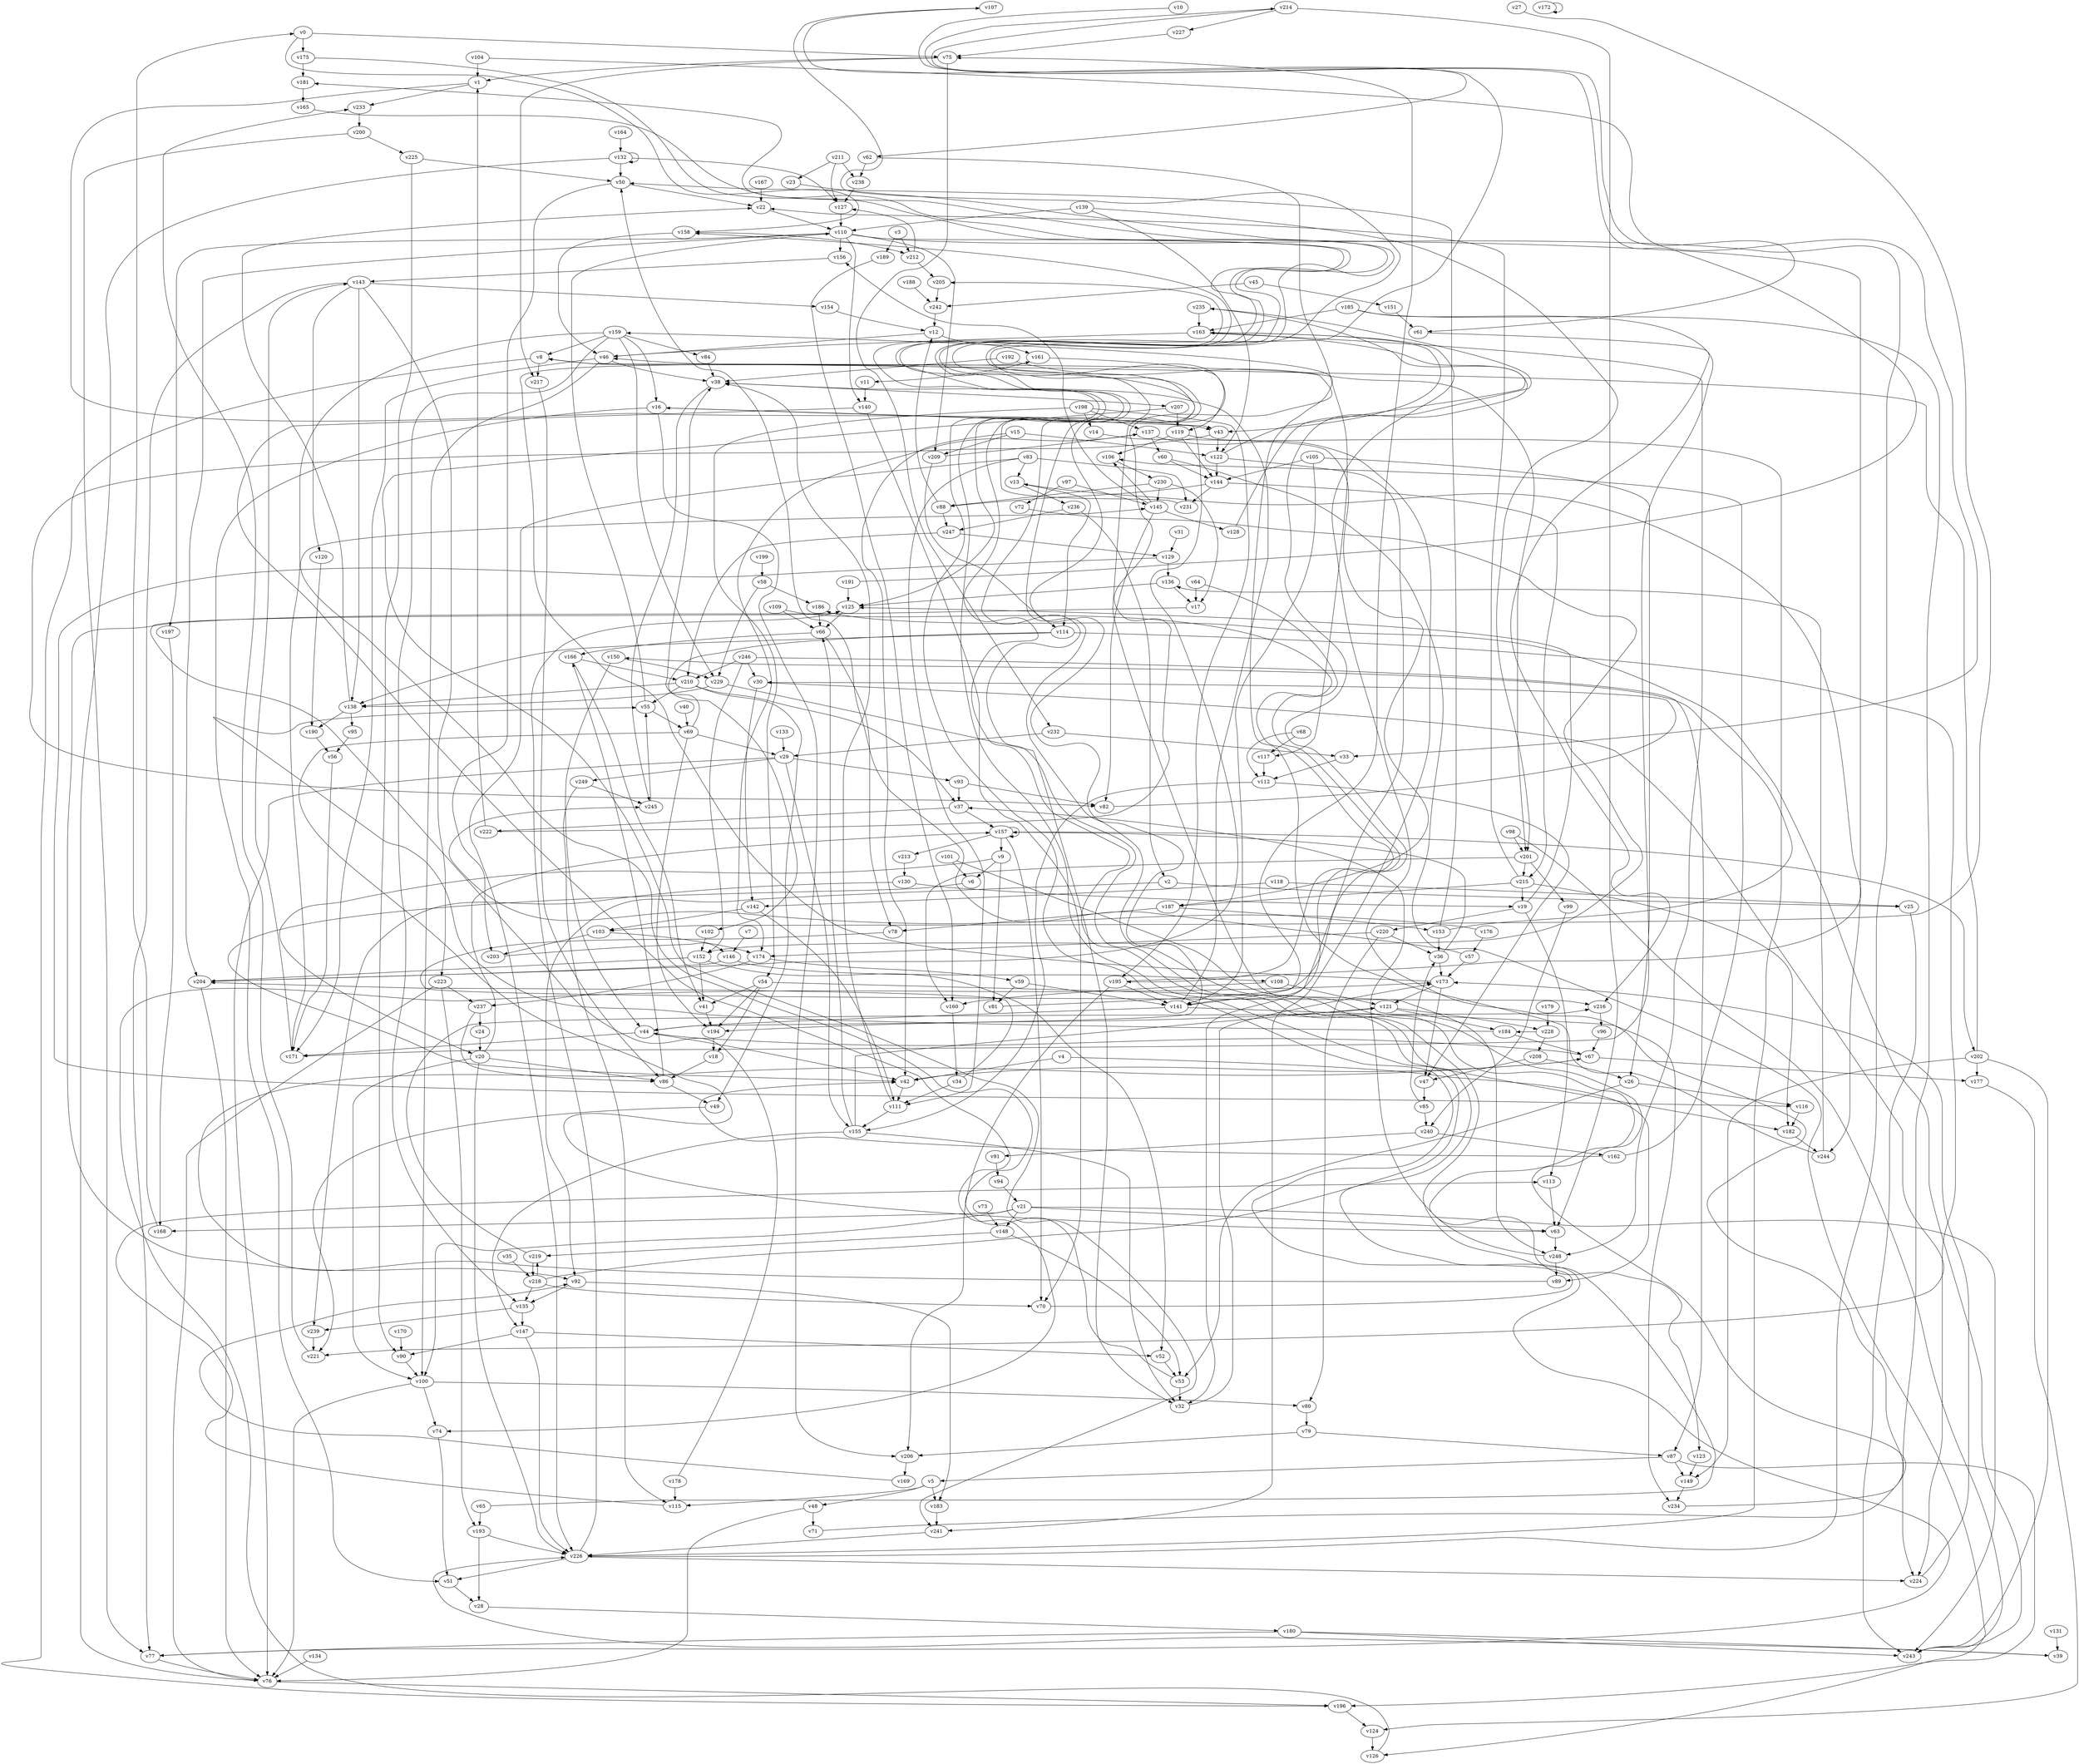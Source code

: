 // Benchmark game 362 - 250 vertices
// time_bound: 26
// targets: v139
digraph G {
    v0 [name="v0", player=0];
    v1 [name="v1", player=1];
    v2 [name="v2", player=0];
    v3 [name="v3", player=1];
    v4 [name="v4", player=1];
    v5 [name="v5", player=0];
    v6 [name="v6", player=1];
    v7 [name="v7", player=0];
    v8 [name="v8", player=1];
    v9 [name="v9", player=1];
    v10 [name="v10", player=0];
    v11 [name="v11", player=0];
    v12 [name="v12", player=1];
    v13 [name="v13", player=1];
    v14 [name="v14", player=1];
    v15 [name="v15", player=0];
    v16 [name="v16", player=1];
    v17 [name="v17", player=1];
    v18 [name="v18", player=0];
    v19 [name="v19", player=0];
    v20 [name="v20", player=1];
    v21 [name="v21", player=1];
    v22 [name="v22", player=1];
    v23 [name="v23", player=0];
    v24 [name="v24", player=1];
    v25 [name="v25", player=0];
    v26 [name="v26", player=1];
    v27 [name="v27", player=0];
    v28 [name="v28", player=1];
    v29 [name="v29", player=1];
    v30 [name="v30", player=0];
    v31 [name="v31", player=0];
    v32 [name="v32", player=0];
    v33 [name="v33", player=0];
    v34 [name="v34", player=0];
    v35 [name="v35", player=1];
    v36 [name="v36", player=1];
    v37 [name="v37", player=1];
    v38 [name="v38", player=0];
    v39 [name="v39", player=0];
    v40 [name="v40", player=0];
    v41 [name="v41", player=1];
    v42 [name="v42", player=0];
    v43 [name="v43", player=1];
    v44 [name="v44", player=0];
    v45 [name="v45", player=0];
    v46 [name="v46", player=1];
    v47 [name="v47", player=1];
    v48 [name="v48", player=1];
    v49 [name="v49", player=0];
    v50 [name="v50", player=0];
    v51 [name="v51", player=1];
    v52 [name="v52", player=0];
    v53 [name="v53", player=0];
    v54 [name="v54", player=1];
    v55 [name="v55", player=1];
    v56 [name="v56", player=1];
    v57 [name="v57", player=1];
    v58 [name="v58", player=1];
    v59 [name="v59", player=0];
    v60 [name="v60", player=1];
    v61 [name="v61", player=0];
    v62 [name="v62", player=1];
    v63 [name="v63", player=1];
    v64 [name="v64", player=1];
    v65 [name="v65", player=1];
    v66 [name="v66", player=0];
    v67 [name="v67", player=1];
    v68 [name="v68", player=1];
    v69 [name="v69", player=0];
    v70 [name="v70", player=1];
    v71 [name="v71", player=1];
    v72 [name="v72", player=1];
    v73 [name="v73", player=1];
    v74 [name="v74", player=1];
    v75 [name="v75", player=0];
    v76 [name="v76", player=1];
    v77 [name="v77", player=0];
    v78 [name="v78", player=1];
    v79 [name="v79", player=0];
    v80 [name="v80", player=1];
    v81 [name="v81", player=1];
    v82 [name="v82", player=0];
    v83 [name="v83", player=1];
    v84 [name="v84", player=0];
    v85 [name="v85", player=1];
    v86 [name="v86", player=0];
    v87 [name="v87", player=1];
    v88 [name="v88", player=1];
    v89 [name="v89", player=1];
    v90 [name="v90", player=0];
    v91 [name="v91", player=0];
    v92 [name="v92", player=1];
    v93 [name="v93", player=0];
    v94 [name="v94", player=1];
    v95 [name="v95", player=1];
    v96 [name="v96", player=0];
    v97 [name="v97", player=1];
    v98 [name="v98", player=0];
    v99 [name="v99", player=1];
    v100 [name="v100", player=1];
    v101 [name="v101", player=0];
    v102 [name="v102", player=0];
    v103 [name="v103", player=0];
    v104 [name="v104", player=1];
    v105 [name="v105", player=0];
    v106 [name="v106", player=1];
    v107 [name="v107", player=1];
    v108 [name="v108", player=0];
    v109 [name="v109", player=1];
    v110 [name="v110", player=0];
    v111 [name="v111", player=0];
    v112 [name="v112", player=1];
    v113 [name="v113", player=0];
    v114 [name="v114", player=1];
    v115 [name="v115", player=1];
    v116 [name="v116", player=0];
    v117 [name="v117", player=0];
    v118 [name="v118", player=0];
    v119 [name="v119", player=0];
    v120 [name="v120", player=1];
    v121 [name="v121", player=1];
    v122 [name="v122", player=1];
    v123 [name="v123", player=1];
    v124 [name="v124", player=1];
    v125 [name="v125", player=1];
    v126 [name="v126", player=1];
    v127 [name="v127", player=0];
    v128 [name="v128", player=1];
    v129 [name="v129", player=1];
    v130 [name="v130", player=0];
    v131 [name="v131", player=1];
    v132 [name="v132", player=1];
    v133 [name="v133", player=0];
    v134 [name="v134", player=1];
    v135 [name="v135", player=0];
    v136 [name="v136", player=0];
    v137 [name="v137", player=0];
    v138 [name="v138", player=0];
    v139 [name="v139", player=0, target=1];
    v140 [name="v140", player=0];
    v141 [name="v141", player=1];
    v142 [name="v142", player=0];
    v143 [name="v143", player=0];
    v144 [name="v144", player=0];
    v145 [name="v145", player=1];
    v146 [name="v146", player=0];
    v147 [name="v147", player=1];
    v148 [name="v148", player=0];
    v149 [name="v149", player=0];
    v150 [name="v150", player=1];
    v151 [name="v151", player=0];
    v152 [name="v152", player=1];
    v153 [name="v153", player=0];
    v154 [name="v154", player=0];
    v155 [name="v155", player=1];
    v156 [name="v156", player=0];
    v157 [name="v157", player=0];
    v158 [name="v158", player=1];
    v159 [name="v159", player=1];
    v160 [name="v160", player=1];
    v161 [name="v161", player=0];
    v162 [name="v162", player=0];
    v163 [name="v163", player=0];
    v164 [name="v164", player=1];
    v165 [name="v165", player=0];
    v166 [name="v166", player=1];
    v167 [name="v167", player=0];
    v168 [name="v168", player=1];
    v169 [name="v169", player=0];
    v170 [name="v170", player=1];
    v171 [name="v171", player=0];
    v172 [name="v172", player=0];
    v173 [name="v173", player=0];
    v174 [name="v174", player=1];
    v175 [name="v175", player=0];
    v176 [name="v176", player=1];
    v177 [name="v177", player=1];
    v178 [name="v178", player=0];
    v179 [name="v179", player=1];
    v180 [name="v180", player=0];
    v181 [name="v181", player=1];
    v182 [name="v182", player=1];
    v183 [name="v183", player=1];
    v184 [name="v184", player=1];
    v185 [name="v185", player=0];
    v186 [name="v186", player=0];
    v187 [name="v187", player=0];
    v188 [name="v188", player=0];
    v189 [name="v189", player=1];
    v190 [name="v190", player=0];
    v191 [name="v191", player=0];
    v192 [name="v192", player=0];
    v193 [name="v193", player=0];
    v194 [name="v194", player=0];
    v195 [name="v195", player=1];
    v196 [name="v196", player=0];
    v197 [name="v197", player=0];
    v198 [name="v198", player=1];
    v199 [name="v199", player=0];
    v200 [name="v200", player=1];
    v201 [name="v201", player=0];
    v202 [name="v202", player=1];
    v203 [name="v203", player=0];
    v204 [name="v204", player=0];
    v205 [name="v205", player=1];
    v206 [name="v206", player=0];
    v207 [name="v207", player=1];
    v208 [name="v208", player=0];
    v209 [name="v209", player=0];
    v210 [name="v210", player=1];
    v211 [name="v211", player=0];
    v212 [name="v212", player=0];
    v213 [name="v213", player=0];
    v214 [name="v214", player=0];
    v215 [name="v215", player=0];
    v216 [name="v216", player=1];
    v217 [name="v217", player=0];
    v218 [name="v218", player=1];
    v219 [name="v219", player=1];
    v220 [name="v220", player=0];
    v221 [name="v221", player=1];
    v222 [name="v222", player=0];
    v223 [name="v223", player=1];
    v224 [name="v224", player=0];
    v225 [name="v225", player=1];
    v226 [name="v226", player=1];
    v227 [name="v227", player=1];
    v228 [name="v228", player=1];
    v229 [name="v229", player=1];
    v230 [name="v230", player=0];
    v231 [name="v231", player=1];
    v232 [name="v232", player=0];
    v233 [name="v233", player=1];
    v234 [name="v234", player=1];
    v235 [name="v235", player=0];
    v236 [name="v236", player=1];
    v237 [name="v237", player=1];
    v238 [name="v238", player=0];
    v239 [name="v239", player=0];
    v240 [name="v240", player=0];
    v241 [name="v241", player=1];
    v242 [name="v242", player=1];
    v243 [name="v243", player=1];
    v244 [name="v244", player=0];
    v245 [name="v245", player=0];
    v246 [name="v246", player=0];
    v247 [name="v247", player=0];
    v248 [name="v248", player=0];
    v249 [name="v249", player=1];

    v0 -> v158 [constraint="t >= 5"];
    v1 -> v43 [constraint="t mod 5 == 0"];
    v2 -> v25;
    v3 -> v212;
    v4 -> v42;
    v5 -> v48;
    v6 -> v42 [constraint="t >= 4"];
    v7 -> v146;
    v8 -> v217;
    v9 -> v20 [constraint="t < 5"];
    v10 -> v44 [constraint="t >= 5"];
    v11 -> v140;
    v12 -> v161;
    v13 -> v114;
    v14 -> v187 [constraint="t mod 2 == 0"];
    v15 -> v122;
    v16 -> v206;
    v17 -> v92 [constraint="t mod 4 == 2"];
    v18 -> v86;
    v19 -> v125;
    v20 -> v86;
    v21 -> v100;
    v22 -> v110;
    v23 -> v77 [constraint="t mod 3 == 1"];
    v24 -> v20;
    v25 -> v243;
    v26 -> v53;
    v27 -> v103 [constraint="t >= 2"];
    v28 -> v180;
    v29 -> v93;
    v30 -> v221 [constraint="t >= 3"];
    v31 -> v129;
    v32 -> v173;
    v33 -> v112;
    v34 -> v204 [constraint="t < 10"];
    v35 -> v218;
    v36 -> v173;
    v37 -> v222;
    v38 -> v245;
    v39 -> v226 [constraint="t >= 5"];
    v40 -> v69;
    v41 -> v194;
    v42 -> v111;
    v43 -> v82 [constraint="t >= 5"];
    v44 -> v42;
    v45 -> v151;
    v46 -> v171;
    v47 -> v85;
    v48 -> v71;
    v49 -> v221 [constraint="t < 11"];
    v50 -> v203;
    v51 -> v28;
    v52 -> v53;
    v53 -> v145 [constraint="t mod 3 == 1"];
    v54 -> v18;
    v55 -> v110;
    v56 -> v171;
    v57 -> v50 [constraint="t mod 3 == 1"];
    v58 -> v186;
    v59 -> v141;
    v60 -> v126 [constraint="t mod 5 == 1"];
    v61 -> v171 [constraint="t mod 5 == 1"];
    v62 -> v238;
    v63 -> v248;
    v64 -> v141 [constraint="t mod 5 == 4"];
    v65 -> v107 [constraint="t >= 1"];
    v66 -> v166;
    v67 -> v44 [constraint="t < 12"];
    v68 -> v112;
    v69 -> v63 [constraint="t < 11"];
    v70 -> v205 [constraint="t mod 5 == 3"];
    v71 -> v8 [constraint="t >= 3"];
    v72 -> v152 [constraint="t < 11"];
    v73 -> v148;
    v74 -> v51;
    v75 -> v217;
    v76 -> v196;
    v77 -> v76;
    v78 -> v216 [constraint="t mod 3 == 2"];
    v79 -> v87;
    v80 -> v79;
    v81 -> v163 [constraint="t >= 4"];
    v82 -> v30 [constraint="t < 11"];
    v83 -> v226;
    v84 -> v38;
    v85 -> v240;
    v86 -> v49;
    v87 -> v5;
    v88 -> v12;
    v89 -> v67 [constraint="t < 10"];
    v90 -> v100;
    v91 -> v94;
    v92 -> v183;
    v93 -> v37;
    v94 -> v21;
    v95 -> v56;
    v96 -> v67;
    v97 -> v145;
    v98 -> v243 [constraint="t >= 4"];
    v99 -> v240;
    v100 -> v76;
    v101 -> v123 [constraint="t mod 4 == 3"];
    v102 -> v152;
    v103 -> v203;
    v104 -> v33 [constraint="t >= 3"];
    v105 -> v144;
    v106 -> v230;
    v107 -> v62 [constraint="t < 15"];
    v108 -> v160;
    v109 -> v195 [constraint="t >= 2"];
    v110 -> v197;
    v111 -> v38;
    v112 -> v155;
    v113 -> v63;
    v114 -> v102 [constraint="t < 11"];
    v115 -> v113 [constraint="t < 13"];
    v116 -> v182;
    v117 -> v112;
    v118 -> v25;
    v119 -> v106;
    v120 -> v190;
    v121 -> v228;
    v122 -> v235 [constraint="t mod 5 == 3"];
    v123 -> v149;
    v124 -> v126;
    v125 -> v66;
    v126 -> v173 [constraint="t >= 2"];
    v127 -> v110;
    v128 -> v235 [constraint="t < 12"];
    v129 -> v116 [constraint="t >= 2"];
    v130 -> v19;
    v131 -> v39;
    v132 -> v76;
    v133 -> v29;
    v134 -> v76;
    v135 -> v147;
    v136 -> v17;
    v137 -> v241;
    v138 -> v95;
    v139 -> v201 [constraint="t < 14"];
    v140 -> v74 [constraint="t >= 1"];
    v141 -> v234;
    v142 -> v103;
    v143 -> v138;
    v144 -> v231;
    v145 -> v156;
    v146 -> v204;
    v147 -> v52;
    v148 -> v53;
    v149 -> v234;
    v150 -> v229;
    v151 -> v61;
    v152 -> v52;
    v153 -> v150 [constraint="t < 8"];
    v154 -> v12;
    v155 -> v121;
    v156 -> v143;
    v157 -> v157 [constraint="t mod 2 == 0"];
    v158 -> v46;
    v159 -> v16;
    v160 -> v34;
    v161 -> v11;
    v162 -> v42 [constraint="t < 11"];
    v163 -> v43 [constraint="t < 13"];
    v164 -> v132;
    v165 -> v182 [constraint="t >= 2"];
    v166 -> v41;
    v167 -> v22;
    v168 -> v0;
    v169 -> v92 [constraint="t >= 4"];
    v170 -> v90;
    v171 -> v143;
    v172 -> v172;
    v173 -> v161 [constraint="t mod 2 == 0"];
    v174 -> v237;
    v175 -> v125 [constraint="t >= 4"];
    v176 -> v245 [constraint="t mod 4 == 3"];
    v177 -> v124;
    v178 -> v125 [constraint="t >= 3"];
    v179 -> v228;
    v180 -> v77;
    v181 -> v165;
    v182 -> v244;
    v183 -> v241;
    v184 -> v55 [constraint="t >= 4"];
    v185 -> v216 [constraint="t < 9"];
    v186 -> v66;
    v187 -> v78;
    v188 -> v242;
    v189 -> v160;
    v190 -> v56;
    v191 -> v214 [constraint="t < 13"];
    v192 -> v201;
    v193 -> v28;
    v194 -> v18;
    v195 -> v13 [constraint="t mod 2 == 0"];
    v196 -> v124;
    v197 -> v168;
    v198 -> v14;
    v199 -> v58;
    v200 -> v77;
    v201 -> v160;
    v202 -> v177;
    v203 -> v146 [constraint="t >= 5"];
    v204 -> v16 [constraint="t mod 2 == 0"];
    v205 -> v242;
    v206 -> v169;
    v207 -> v241 [constraint="t mod 4 == 2"];
    v208 -> v47;
    v209 -> v137 [constraint="t >= 5"];
    v210 -> v37;
    v211 -> v127 [constraint="t >= 1"];
    v212 -> v127 [constraint="t mod 4 == 0"];
    v213 -> v130;
    v214 -> v61 [constraint="t < 7"];
    v215 -> v182;
    v216 -> v96;
    v217 -> v86;
    v218 -> v158 [constraint="t mod 4 == 2"];
    v219 -> v216 [constraint="t >= 1"];
    v220 -> v174;
    v221 -> v233;
    v222 -> v8 [constraint="t >= 3"];
    v223 -> v237;
    v224 -> v173;
    v225 -> v90;
    v226 -> v125;
    v227 -> v75;
    v228 -> v184 [constraint="t >= 4"];
    v229 -> v32;
    v230 -> v88;
    v231 -> v181 [constraint="t >= 5"];
    v232 -> v29;
    v233 -> v200;
    v234 -> v163 [constraint="t >= 4"];
    v235 -> v163;
    v236 -> v247;
    v237 -> v86 [constraint="t mod 4 == 3"];
    v238 -> v127;
    v239 -> v221;
    v240 -> v162;
    v241 -> v226;
    v242 -> v12;
    v243 -> v186 [constraint="t < 12"];
    v244 -> v159 [constraint="t < 7"];
    v245 -> v55;
    v246 -> v210;
    v247 -> v129;
    v248 -> v37;
    v249 -> v115;
    v137 -> v174;
    v148 -> v219;
    v230 -> v145;
    v132 -> v50;
    v43 -> v122;
    v29 -> v76;
    v237 -> v24;
    v112 -> v47;
    v21 -> v243;
    v66 -> v78;
    v143 -> v77;
    v236 -> v2;
    v60 -> v144;
    v195 -> v206;
    v87 -> v196;
    v218 -> v70;
    v38 -> v207;
    v141 -> v38;
    v180 -> v39;
    v157 -> v70;
    v54 -> v248;
    v220 -> v80;
    v121 -> v184;
    v8 -> v196;
    v37 -> v157;
    v15 -> v209;
    v20 -> v100;
    v226 -> v224;
    v16 -> v43;
    v228 -> v208;
    v214 -> v227;
    v226 -> v51;
    v143 -> v223;
    v104 -> v1;
    v69 -> v38;
    v132 -> v132;
    v225 -> v50;
    v75 -> v232;
    v5 -> v115;
    v54 -> v194;
    v161 -> v119;
    v93 -> v82;
    v139 -> v110;
    v144 -> v215;
    v118 -> v142;
    v83 -> v13;
    v21 -> v63;
    v185 -> v224;
    v204 -> v76;
    v19 -> v220;
    v138 -> v190;
    v58 -> v229;
    v192 -> v38;
    v211 -> v238;
    v109 -> v66;
    v244 -> v136;
    v110 -> v244;
    v246 -> v152;
    v208 -> v26;
    v211 -> v23;
    v158 -> v212;
    v114 -> v224;
    v146 -> v108;
    v135 -> v239;
    v64 -> v17;
    v222 -> v1;
    v100 -> v74;
    v57 -> v173;
    v215 -> v19;
    v212 -> v205;
    v246 -> v87;
    v201 -> v215;
    v50 -> v22;
    v141 -> v44;
    v100 -> v80;
    v79 -> v206;
    v249 -> v245;
    v85 -> v36;
    v147 -> v226;
    v88 -> v247;
    v139 -> v122;
    v202 -> v243;
    v215 -> v22;
    v110 -> v204;
    v129 -> v136;
    v173 -> v121;
    v198 -> v195;
    v207 -> v119;
    v198 -> v137;
    v16 -> v51;
    v155 -> v66;
    v147 -> v90;
    v110 -> v209;
    v157 -> v213;
    v141 -> v75;
    v143 -> v154;
    v218 -> v219;
    v185 -> v163;
    v0 -> v175;
    v152 -> v204;
    v200 -> v225;
    v53 -> v32;
    v187 -> v153;
    v159 -> v8;
    v144 -> v88;
    v26 -> v116;
    v21 -> v148;
    v223 -> v193;
    v30 -> v142;
    v62 -> v117;
    v223 -> v76;
    v3 -> v189;
    v55 -> v69;
    v202 -> v46;
    v166 -> v210;
    v159 -> v135;
    v157 -> v202;
    v83 -> v111;
    v140 -> v70;
    v4 -> v89;
    v153 -> v36;
    v202 -> v149;
    v209 -> v114;
    v29 -> v249;
    v218 -> v135;
    v5 -> v183;
    v191 -> v125;
    v137 -> v60;
    v142 -> v111;
    v108 -> v121;
    v122 -> v32;
    v230 -> v17;
    v83 -> v231;
    v201 -> v99;
    v132 -> v127;
    v12 -> v46;
    v248 -> v89;
    v19 -> v113;
    v110 -> v140;
    v2 -> v92;
    v87 -> v149;
    v247 -> v210;
    v150 -> v44;
    v178 -> v115;
    v210 -> v138;
    v229 -> v138;
    v246 -> v30;
    v163 -> v46;
    v105 -> v141;
    v21 -> v168;
    v20 -> v157;
    v54 -> v41;
    v110 -> v226;
    v155 -> v147;
    v48 -> v76;
    v176 -> v57;
    v143 -> v120;
    v157 -> v9;
    v159 -> v84;
    v97 -> v72;
    v59 -> v81;
    v98 -> v201;
    v1 -> v233;
    v214 -> v63;
    v198 -> v54;
    v232 -> v33;
    v68 -> v117;
    v75 -> v1;
    v86 -> v166;
    v193 -> v226;
    v159 -> v171;
    v175 -> v181;
    v145 -> v106;
    v69 -> v194;
    v119 -> v226;
    v15 -> v42;
    v174 -> v59;
    v34 -> v111;
    v184 -> v67;
    v136 -> v125;
    v36 -> v157;
    v162 -> v106;
    v46 -> v100;
    v152 -> v41;
    v210 -> v55;
    v69 -> v29;
    v153 -> v50;
    v46 -> v38;
    v101 -> v6;
    v119 -> v144;
    v13 -> v236;
    v9 -> v81;
    v159 -> v229;
    v210 -> v49;
    v114 -> v138;
    v215 -> v187;
    v67 -> v42;
    v240 -> v91;
    v155 -> v32;
    v110 -> v156;
    v219 -> v218;
    v163 -> v248;
    v44 -> v171;
    v0 -> v75;
    v173 -> v47;
    v138 -> v22;
    v145 -> v82;
    v92 -> v135;
    v20 -> v226;
    v29 -> v155;
    v180 -> v243;
    v105 -> v26;
    v111 -> v155;
    v130 -> v239;
    v121 -> v194;
    v145 -> v128;
    v65 -> v193;
    v45 -> v242;
    v67 -> v177;
    v195 -> v141;
    v122 -> v144;
    v103 -> v174;
    v220 -> v36;
    v9 -> v6;
}
